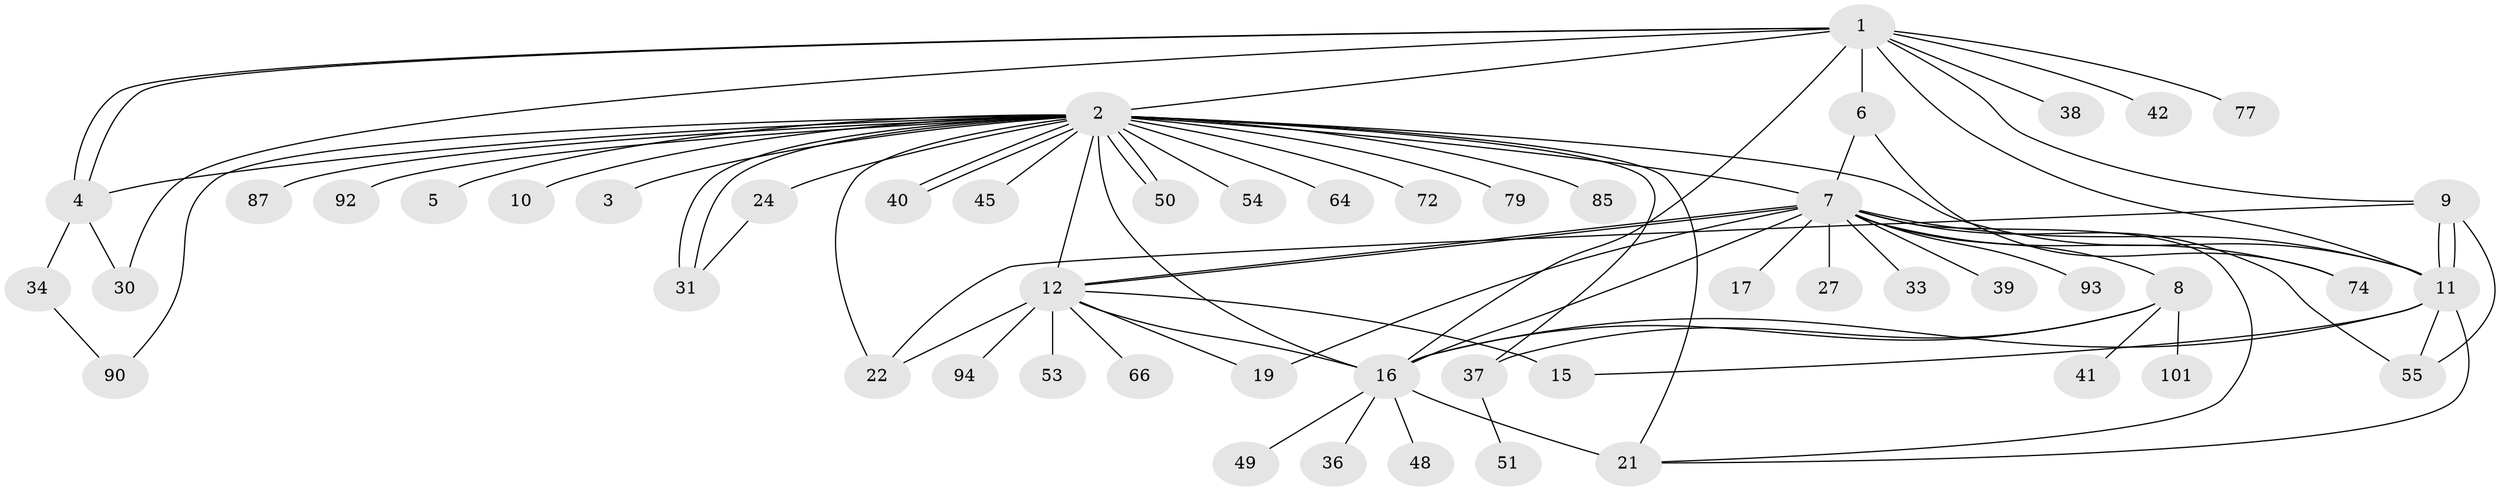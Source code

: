 // original degree distribution, {12: 0.009615384615384616, 35: 0.009615384615384616, 1: 0.49038461538461536, 6: 0.019230769230769232, 3: 0.17307692307692307, 18: 0.009615384615384616, 7: 0.019230769230769232, 5: 0.009615384615384616, 8: 0.019230769230769232, 13: 0.009615384615384616, 2: 0.18269230769230768, 4: 0.04807692307692308}
// Generated by graph-tools (version 1.1) at 2025/18/03/04/25 18:18:13]
// undirected, 52 vertices, 82 edges
graph export_dot {
graph [start="1"]
  node [color=gray90,style=filled];
  1 [super="+56"];
  2 [super="+25"];
  3;
  4 [super="+29+57"];
  5;
  6;
  7 [super="+59+13+32+58"];
  8 [super="+20+14"];
  9;
  10;
  11 [super="+71+88+35+28"];
  12 [super="+18"];
  15 [super="+91"];
  16 [super="+78+95+26+44"];
  17;
  19 [super="+84+73"];
  21 [super="+61+86+102+68"];
  22 [super="+76+23"];
  24;
  27;
  30;
  31 [super="+65"];
  33 [super="+99"];
  34;
  36;
  37;
  38;
  39;
  40;
  41;
  42;
  45 [super="+104+67"];
  48;
  49 [super="+69"];
  50 [super="+75"];
  51;
  53 [super="+83"];
  54;
  55;
  64;
  66;
  72;
  74 [super="+80"];
  77;
  79;
  85;
  87;
  90;
  92;
  93;
  94;
  101;
  1 -- 2;
  1 -- 4;
  1 -- 4;
  1 -- 6;
  1 -- 9;
  1 -- 16;
  1 -- 30;
  1 -- 38;
  1 -- 42;
  1 -- 77;
  1 -- 11;
  2 -- 3;
  2 -- 5;
  2 -- 7 [weight=3];
  2 -- 10;
  2 -- 11 [weight=2];
  2 -- 12;
  2 -- 21 [weight=2];
  2 -- 24;
  2 -- 31;
  2 -- 31;
  2 -- 37;
  2 -- 40;
  2 -- 40;
  2 -- 45;
  2 -- 50;
  2 -- 50;
  2 -- 54;
  2 -- 64;
  2 -- 72;
  2 -- 79;
  2 -- 85;
  2 -- 87;
  2 -- 90;
  2 -- 92;
  2 -- 16 [weight=2];
  2 -- 4;
  2 -- 22;
  4 -- 30;
  4 -- 34;
  6 -- 74;
  6 -- 7;
  7 -- 8;
  7 -- 12 [weight=2];
  7 -- 12;
  7 -- 17;
  7 -- 21;
  7 -- 27;
  7 -- 33;
  7 -- 39;
  7 -- 55;
  7 -- 74;
  7 -- 93;
  7 -- 11;
  7 -- 19;
  7 -- 16;
  8 -- 37;
  8 -- 41;
  8 -- 101;
  8 -- 16;
  9 -- 11;
  9 -- 11;
  9 -- 55;
  9 -- 22;
  11 -- 16 [weight=2];
  11 -- 55 [weight=2];
  11 -- 15;
  11 -- 21;
  12 -- 15;
  12 -- 19;
  12 -- 22;
  12 -- 53 [weight=2];
  12 -- 66;
  12 -- 94;
  12 -- 16;
  16 -- 36;
  16 -- 21;
  16 -- 48;
  16 -- 49;
  24 -- 31;
  34 -- 90;
  37 -- 51;
}
